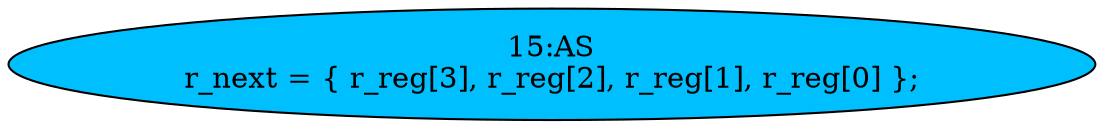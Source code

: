 strict digraph "" {
	node [label="\N"];
	"15:AS"	[ast="<pyverilog.vparser.ast.Assign object at 0x7f4c7ebdec90>",
		def_var="['r_next']",
		fillcolor=deepskyblue,
		label="15:AS
r_next = { r_reg[3], r_reg[2], r_reg[1], r_reg[0] };",
		statements="[]",
		style=filled,
		typ=Assign,
		use_var="['r_reg', 'r_reg', 'r_reg', 'r_reg']"];
}
